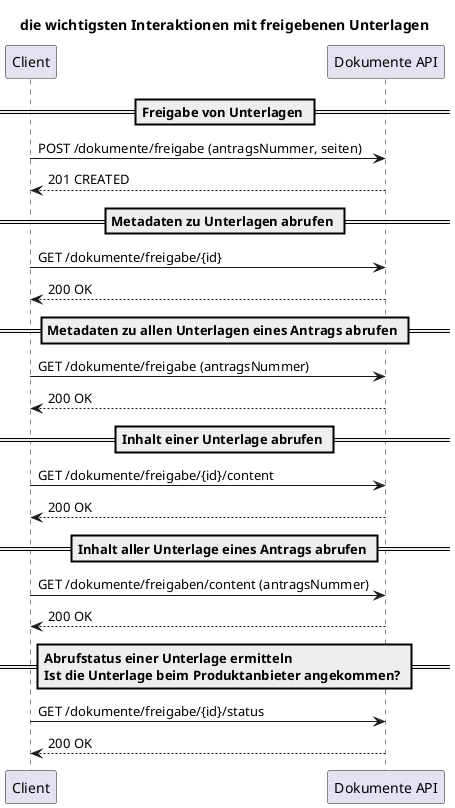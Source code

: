 @startuml
title die wichtigsten Interaktionen mit freigebenen Unterlagen

participant Client as c
participant "Dokumente API" as api

== Freigabe von Unterlagen ==
c -> api: POST /dokumente/freigabe (antragsNummer, seiten)
api --> c: 201 CREATED

== Metadaten zu Unterlagen abrufen ==
c -> api: GET /dokumente/freigabe/{id}
api --> c: 200 OK

== Metadaten zu allen Unterlagen eines Antrags abrufen ==
c -> api: GET /dokumente/freigabe (antragsNummer)
api --> c: 200 OK

== Inhalt einer Unterlage abrufen ==
c -> api: GET /dokumente/freigabe/{id}/content
api --> c: 200 OK

== Inhalt aller Unterlage eines Antrags abrufen ==
c -> api: GET /dokumente/freigaben/content (antragsNummer)
api --> c: 200 OK

== Abrufstatus einer Unterlage ermitteln\nIst die Unterlage beim Produktanbieter angekommen? ==
c -> api: GET /dokumente/freigabe/{id}/status
api --> c: 200 OK


@enduml
